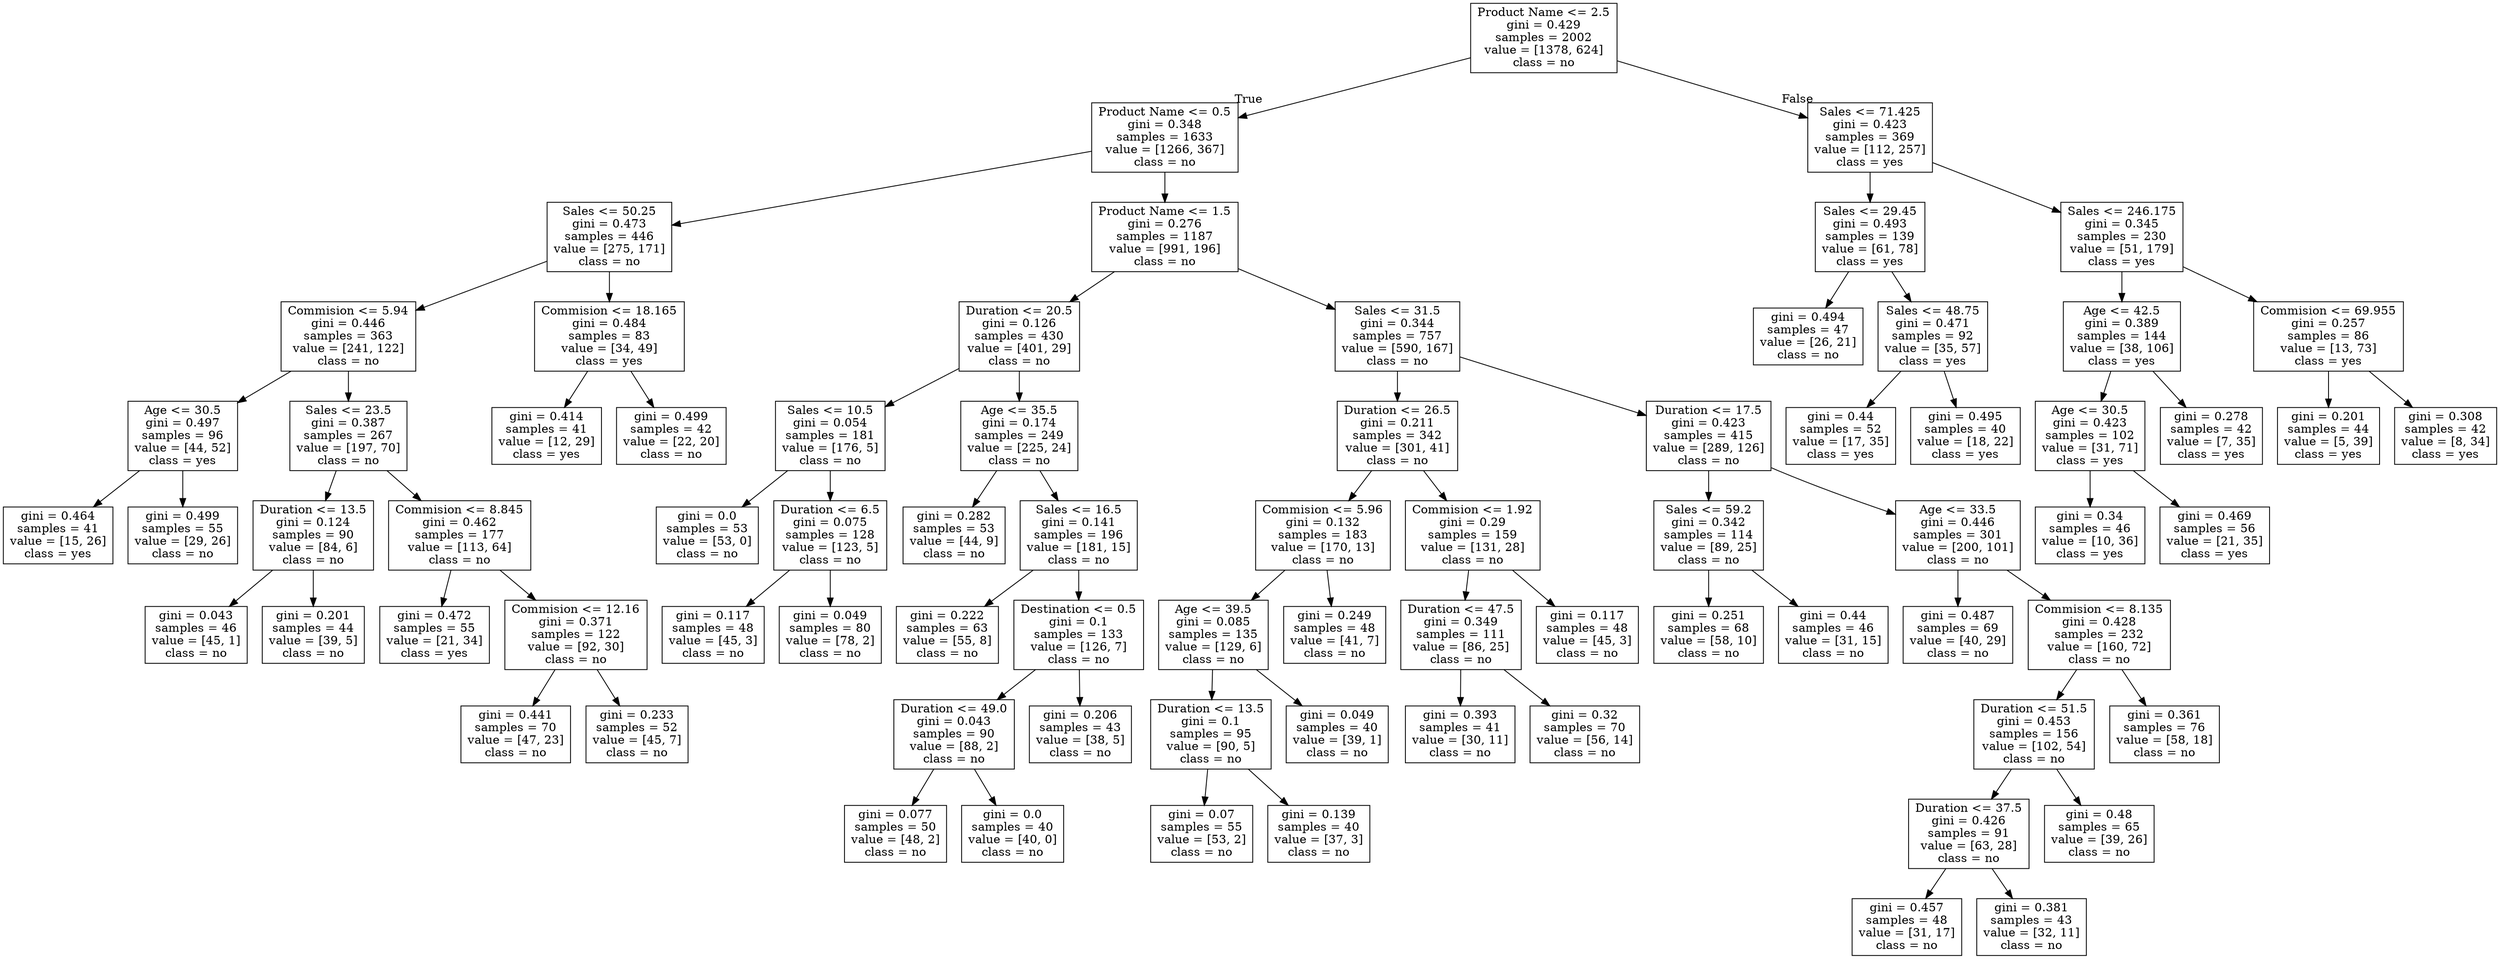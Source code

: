 digraph Tree {
node [shape=box] ;
0 [label="Product Name <= 2.5\ngini = 0.429\nsamples = 2002\nvalue = [1378, 624]\nclass = no"] ;
1 [label="Product Name <= 0.5\ngini = 0.348\nsamples = 1633\nvalue = [1266, 367]\nclass = no"] ;
0 -> 1 [labeldistance=2.5, labelangle=45, headlabel="True"] ;
2 [label="Sales <= 50.25\ngini = 0.473\nsamples = 446\nvalue = [275, 171]\nclass = no"] ;
1 -> 2 ;
3 [label="Commision <= 5.94\ngini = 0.446\nsamples = 363\nvalue = [241, 122]\nclass = no"] ;
2 -> 3 ;
4 [label="Age <= 30.5\ngini = 0.497\nsamples = 96\nvalue = [44, 52]\nclass = yes"] ;
3 -> 4 ;
5 [label="gini = 0.464\nsamples = 41\nvalue = [15, 26]\nclass = yes"] ;
4 -> 5 ;
6 [label="gini = 0.499\nsamples = 55\nvalue = [29, 26]\nclass = no"] ;
4 -> 6 ;
7 [label="Sales <= 23.5\ngini = 0.387\nsamples = 267\nvalue = [197, 70]\nclass = no"] ;
3 -> 7 ;
8 [label="Duration <= 13.5\ngini = 0.124\nsamples = 90\nvalue = [84, 6]\nclass = no"] ;
7 -> 8 ;
9 [label="gini = 0.043\nsamples = 46\nvalue = [45, 1]\nclass = no"] ;
8 -> 9 ;
10 [label="gini = 0.201\nsamples = 44\nvalue = [39, 5]\nclass = no"] ;
8 -> 10 ;
11 [label="Commision <= 8.845\ngini = 0.462\nsamples = 177\nvalue = [113, 64]\nclass = no"] ;
7 -> 11 ;
12 [label="gini = 0.472\nsamples = 55\nvalue = [21, 34]\nclass = yes"] ;
11 -> 12 ;
13 [label="Commision <= 12.16\ngini = 0.371\nsamples = 122\nvalue = [92, 30]\nclass = no"] ;
11 -> 13 ;
14 [label="gini = 0.441\nsamples = 70\nvalue = [47, 23]\nclass = no"] ;
13 -> 14 ;
15 [label="gini = 0.233\nsamples = 52\nvalue = [45, 7]\nclass = no"] ;
13 -> 15 ;
16 [label="Commision <= 18.165\ngini = 0.484\nsamples = 83\nvalue = [34, 49]\nclass = yes"] ;
2 -> 16 ;
17 [label="gini = 0.414\nsamples = 41\nvalue = [12, 29]\nclass = yes"] ;
16 -> 17 ;
18 [label="gini = 0.499\nsamples = 42\nvalue = [22, 20]\nclass = no"] ;
16 -> 18 ;
19 [label="Product Name <= 1.5\ngini = 0.276\nsamples = 1187\nvalue = [991, 196]\nclass = no"] ;
1 -> 19 ;
20 [label="Duration <= 20.5\ngini = 0.126\nsamples = 430\nvalue = [401, 29]\nclass = no"] ;
19 -> 20 ;
21 [label="Sales <= 10.5\ngini = 0.054\nsamples = 181\nvalue = [176, 5]\nclass = no"] ;
20 -> 21 ;
22 [label="gini = 0.0\nsamples = 53\nvalue = [53, 0]\nclass = no"] ;
21 -> 22 ;
23 [label="Duration <= 6.5\ngini = 0.075\nsamples = 128\nvalue = [123, 5]\nclass = no"] ;
21 -> 23 ;
24 [label="gini = 0.117\nsamples = 48\nvalue = [45, 3]\nclass = no"] ;
23 -> 24 ;
25 [label="gini = 0.049\nsamples = 80\nvalue = [78, 2]\nclass = no"] ;
23 -> 25 ;
26 [label="Age <= 35.5\ngini = 0.174\nsamples = 249\nvalue = [225, 24]\nclass = no"] ;
20 -> 26 ;
27 [label="gini = 0.282\nsamples = 53\nvalue = [44, 9]\nclass = no"] ;
26 -> 27 ;
28 [label="Sales <= 16.5\ngini = 0.141\nsamples = 196\nvalue = [181, 15]\nclass = no"] ;
26 -> 28 ;
29 [label="gini = 0.222\nsamples = 63\nvalue = [55, 8]\nclass = no"] ;
28 -> 29 ;
30 [label="Destination <= 0.5\ngini = 0.1\nsamples = 133\nvalue = [126, 7]\nclass = no"] ;
28 -> 30 ;
31 [label="Duration <= 49.0\ngini = 0.043\nsamples = 90\nvalue = [88, 2]\nclass = no"] ;
30 -> 31 ;
32 [label="gini = 0.077\nsamples = 50\nvalue = [48, 2]\nclass = no"] ;
31 -> 32 ;
33 [label="gini = 0.0\nsamples = 40\nvalue = [40, 0]\nclass = no"] ;
31 -> 33 ;
34 [label="gini = 0.206\nsamples = 43\nvalue = [38, 5]\nclass = no"] ;
30 -> 34 ;
35 [label="Sales <= 31.5\ngini = 0.344\nsamples = 757\nvalue = [590, 167]\nclass = no"] ;
19 -> 35 ;
36 [label="Duration <= 26.5\ngini = 0.211\nsamples = 342\nvalue = [301, 41]\nclass = no"] ;
35 -> 36 ;
37 [label="Commision <= 5.96\ngini = 0.132\nsamples = 183\nvalue = [170, 13]\nclass = no"] ;
36 -> 37 ;
38 [label="Age <= 39.5\ngini = 0.085\nsamples = 135\nvalue = [129, 6]\nclass = no"] ;
37 -> 38 ;
39 [label="Duration <= 13.5\ngini = 0.1\nsamples = 95\nvalue = [90, 5]\nclass = no"] ;
38 -> 39 ;
40 [label="gini = 0.07\nsamples = 55\nvalue = [53, 2]\nclass = no"] ;
39 -> 40 ;
41 [label="gini = 0.139\nsamples = 40\nvalue = [37, 3]\nclass = no"] ;
39 -> 41 ;
42 [label="gini = 0.049\nsamples = 40\nvalue = [39, 1]\nclass = no"] ;
38 -> 42 ;
43 [label="gini = 0.249\nsamples = 48\nvalue = [41, 7]\nclass = no"] ;
37 -> 43 ;
44 [label="Commision <= 1.92\ngini = 0.29\nsamples = 159\nvalue = [131, 28]\nclass = no"] ;
36 -> 44 ;
45 [label="Duration <= 47.5\ngini = 0.349\nsamples = 111\nvalue = [86, 25]\nclass = no"] ;
44 -> 45 ;
46 [label="gini = 0.393\nsamples = 41\nvalue = [30, 11]\nclass = no"] ;
45 -> 46 ;
47 [label="gini = 0.32\nsamples = 70\nvalue = [56, 14]\nclass = no"] ;
45 -> 47 ;
48 [label="gini = 0.117\nsamples = 48\nvalue = [45, 3]\nclass = no"] ;
44 -> 48 ;
49 [label="Duration <= 17.5\ngini = 0.423\nsamples = 415\nvalue = [289, 126]\nclass = no"] ;
35 -> 49 ;
50 [label="Sales <= 59.2\ngini = 0.342\nsamples = 114\nvalue = [89, 25]\nclass = no"] ;
49 -> 50 ;
51 [label="gini = 0.251\nsamples = 68\nvalue = [58, 10]\nclass = no"] ;
50 -> 51 ;
52 [label="gini = 0.44\nsamples = 46\nvalue = [31, 15]\nclass = no"] ;
50 -> 52 ;
53 [label="Age <= 33.5\ngini = 0.446\nsamples = 301\nvalue = [200, 101]\nclass = no"] ;
49 -> 53 ;
54 [label="gini = 0.487\nsamples = 69\nvalue = [40, 29]\nclass = no"] ;
53 -> 54 ;
55 [label="Commision <= 8.135\ngini = 0.428\nsamples = 232\nvalue = [160, 72]\nclass = no"] ;
53 -> 55 ;
56 [label="Duration <= 51.5\ngini = 0.453\nsamples = 156\nvalue = [102, 54]\nclass = no"] ;
55 -> 56 ;
57 [label="Duration <= 37.5\ngini = 0.426\nsamples = 91\nvalue = [63, 28]\nclass = no"] ;
56 -> 57 ;
58 [label="gini = 0.457\nsamples = 48\nvalue = [31, 17]\nclass = no"] ;
57 -> 58 ;
59 [label="gini = 0.381\nsamples = 43\nvalue = [32, 11]\nclass = no"] ;
57 -> 59 ;
60 [label="gini = 0.48\nsamples = 65\nvalue = [39, 26]\nclass = no"] ;
56 -> 60 ;
61 [label="gini = 0.361\nsamples = 76\nvalue = [58, 18]\nclass = no"] ;
55 -> 61 ;
62 [label="Sales <= 71.425\ngini = 0.423\nsamples = 369\nvalue = [112, 257]\nclass = yes"] ;
0 -> 62 [labeldistance=2.5, labelangle=-45, headlabel="False"] ;
63 [label="Sales <= 29.45\ngini = 0.493\nsamples = 139\nvalue = [61, 78]\nclass = yes"] ;
62 -> 63 ;
64 [label="gini = 0.494\nsamples = 47\nvalue = [26, 21]\nclass = no"] ;
63 -> 64 ;
65 [label="Sales <= 48.75\ngini = 0.471\nsamples = 92\nvalue = [35, 57]\nclass = yes"] ;
63 -> 65 ;
66 [label="gini = 0.44\nsamples = 52\nvalue = [17, 35]\nclass = yes"] ;
65 -> 66 ;
67 [label="gini = 0.495\nsamples = 40\nvalue = [18, 22]\nclass = yes"] ;
65 -> 67 ;
68 [label="Sales <= 246.175\ngini = 0.345\nsamples = 230\nvalue = [51, 179]\nclass = yes"] ;
62 -> 68 ;
69 [label="Age <= 42.5\ngini = 0.389\nsamples = 144\nvalue = [38, 106]\nclass = yes"] ;
68 -> 69 ;
70 [label="Age <= 30.5\ngini = 0.423\nsamples = 102\nvalue = [31, 71]\nclass = yes"] ;
69 -> 70 ;
71 [label="gini = 0.34\nsamples = 46\nvalue = [10, 36]\nclass = yes"] ;
70 -> 71 ;
72 [label="gini = 0.469\nsamples = 56\nvalue = [21, 35]\nclass = yes"] ;
70 -> 72 ;
73 [label="gini = 0.278\nsamples = 42\nvalue = [7, 35]\nclass = yes"] ;
69 -> 73 ;
74 [label="Commision <= 69.955\ngini = 0.257\nsamples = 86\nvalue = [13, 73]\nclass = yes"] ;
68 -> 74 ;
75 [label="gini = 0.201\nsamples = 44\nvalue = [5, 39]\nclass = yes"] ;
74 -> 75 ;
76 [label="gini = 0.308\nsamples = 42\nvalue = [8, 34]\nclass = yes"] ;
74 -> 76 ;
}